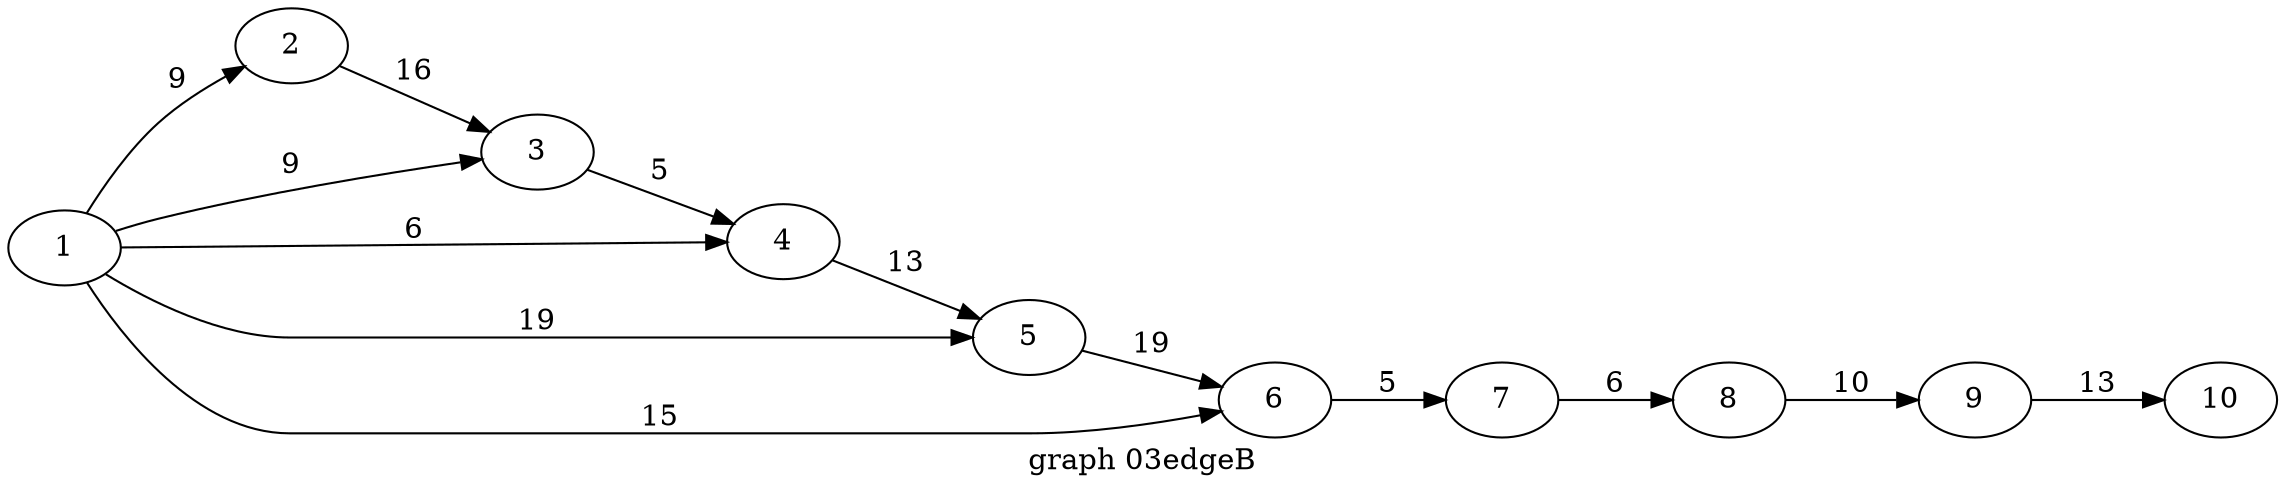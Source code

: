 digraph g{

rankdir = LR

1 -> 2 [label = " 9 "];
2 -> 3 [label = " 16 "];
3 -> 4 [label = " 5 "];
4 -> 5 [label = " 13 "];
5 -> 6 [label = " 19 "];
6 -> 7 [label = " 5 "];
7 -> 8 [label = " 6 "];
8 -> 9 [label = " 10 "];
9 -> 10 [label = " 13 "];
1 -> 3 [label = " 9 "];
1 -> 4 [label = " 6 "];
1 -> 5 [label = " 19 "];
1 -> 6 [label = " 15 "];

label = "graph 03edgeB"
}